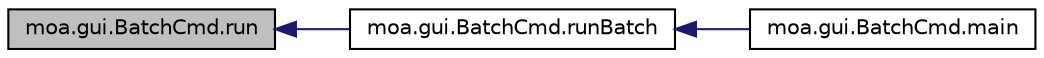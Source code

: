digraph G
{
  edge [fontname="Helvetica",fontsize="10",labelfontname="Helvetica",labelfontsize="10"];
  node [fontname="Helvetica",fontsize="10",shape=record];
  rankdir=LR;
  Node1 [label="moa.gui.BatchCmd.run",height=0.2,width=0.4,color="black", fillcolor="grey75", style="filled" fontcolor="black"];
  Node1 -> Node2 [dir=back,color="midnightblue",fontsize="10",style="solid",fontname="Helvetica"];
  Node2 [label="moa.gui.BatchCmd.runBatch",height=0.2,width=0.4,color="black", fillcolor="white", style="filled",URL="$classmoa_1_1gui_1_1BatchCmd.html#af9137227d01326b41478389e81c1f8bc"];
  Node2 -> Node3 [dir=back,color="midnightblue",fontsize="10",style="solid",fontname="Helvetica"];
  Node3 [label="moa.gui.BatchCmd.main",height=0.2,width=0.4,color="black", fillcolor="white", style="filled",URL="$classmoa_1_1gui_1_1BatchCmd.html#a4dea1e64cc2bd155a4c71c04890b383f"];
}
